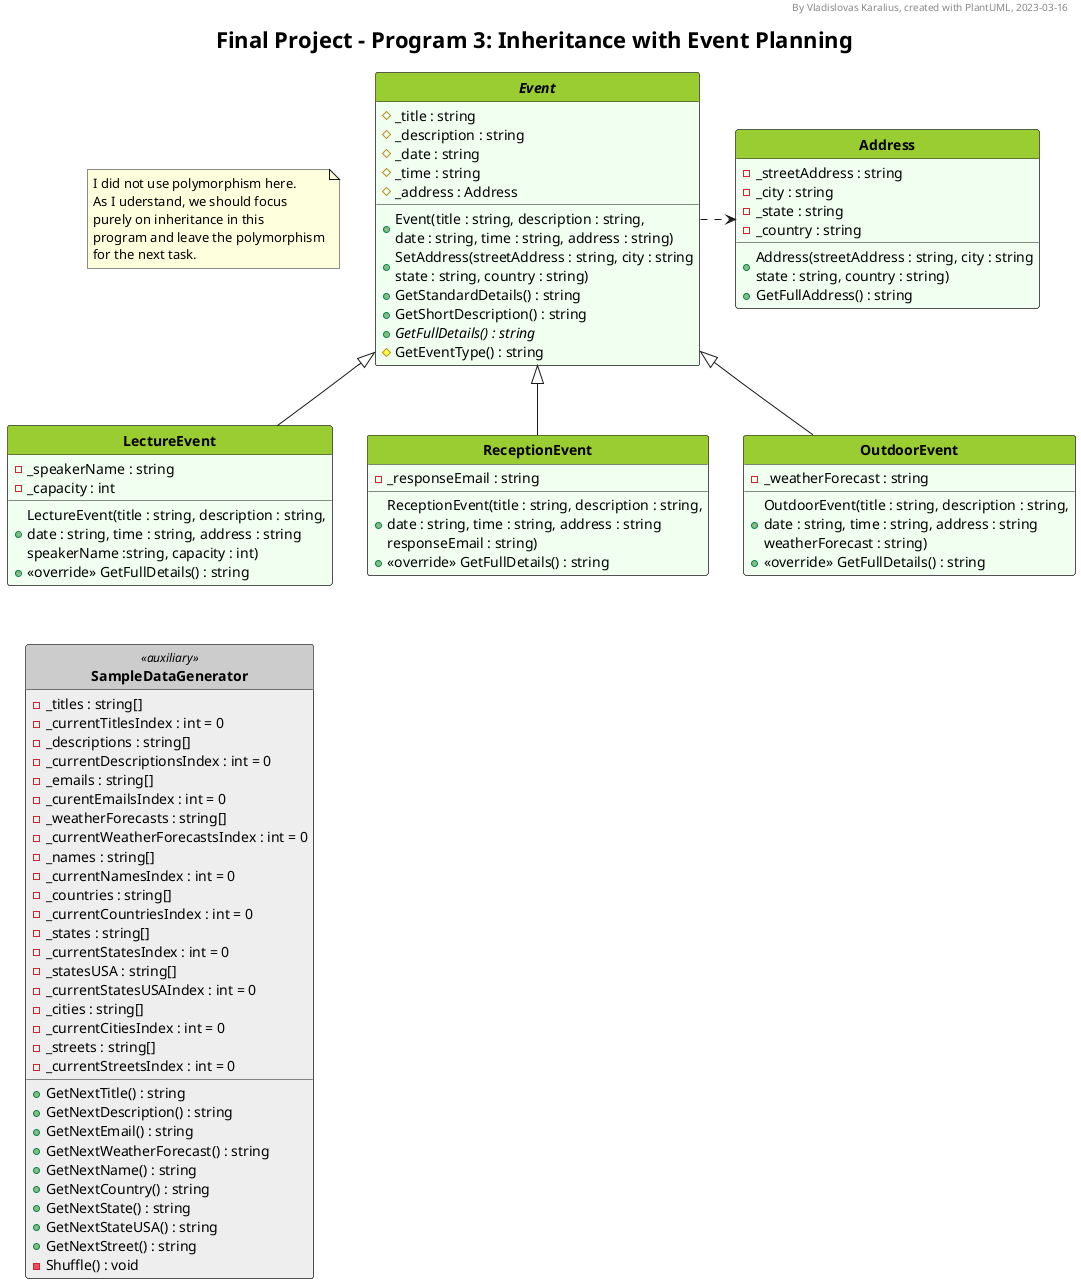 @startuml UML_diagram

'--Formatting options--
hide circle
hide empty members
'skinparam classAttributeIconSize 0
skinparam style strictuml
'skinparam groupInheritance 2
'skinparam linetype ortho
'skinparam Nodesep 15
'skinparam Ranksep 25
'left to right direction

'--Styling--
'skinparam BackgroundColor White/LightGreen
skinparam TitleFontSize 22

<style>
classDiagram {
  class {
    '-attributes and methods-
    'FontSize 14
    'FontColor black
    'BackgroundColor #fefece
    BackgroundColor #f0fff0
    'RoundCorner 0
    '-class name-
    header {
      'FontSize 12
      'FontColor Black
      FontStyle bold
      BackgroundColor YellowGreen
    }

    ' Alternative class style 1
    .gaming {
      BackgroundColor Bisque
      header {
        BackgroundColor Orange
      }
    }

    ' Alternative class style 2
    .auxiliary {
      BackgroundColor #eeeeee
      header {
        BackgroundColor #cccccc
      }
    }
  }
  
  ' note {
  '   BackgroundColor Yellow
  ' }
  legend {
    FontSize 18
  }
</style>

'--Header, title, caption--
header By Vladislovas Karalius, created with PlantUML, 2023-03-16
title Final Project - Program 3: Inheritance with Event Planning

'--Main--
abstract class Event {
  # _title : string
  # _description : string
  # _date : string
  # _time : string
  # _address : Address
  + Event(title : string, description : string,\ndate : string, time : string, address : string)
  + SetAddress(streetAddress : string, city : string\nstate : string, country : string)
  + GetStandardDetails() : string
  + GetShortDescription() : string
  + {abstract} GetFullDetails() : string
  # GetEventType() : string
}

class Address {
  - _streetAddress : string
  - _city : string
  - _state : string
  - _country : string
  + Address(streetAddress : string, city : string\nstate : string, country : string)
  + GetFullAddress() : string
}

class LectureEvent extends Event {
- _speakerName : string
- _capacity : int
+ LectureEvent(title : string, description : string,\ndate : string, time : string, address : string\nspeakerName :string, capacity : int)
+ <<override>> GetFullDetails() : string
}

class ReceptionEvent extends Event {
- _responseEmail : string
+ ReceptionEvent(title : string, description : string,\ndate : string, time : string, address : string\nresponseEmail : string)
+ <<override>> GetFullDetails() : string
}

class OutdoorEvent extends Event {
- _weatherForecast : string
+ OutdoorEvent(title : string, description : string,\ndate : string, time : string, address : string\nweatherForecast : string)
+ <<override>> GetFullDetails() : string
}

class SampleDataGenerator <<auxiliary>> {
  - _titles : string[]
  - _currentTitlesIndex : int = 0
  - _descriptions : string[]
  - _currentDescriptionsIndex : int = 0
  - _emails : string[]
  - _curentEmailsIndex : int = 0
  - _weatherForecasts : string[]
  - _currentWeatherForecastsIndex : int = 0
  - _names : string[]
  - _currentNamesIndex : int = 0
  - _countries : string[]
  - _currentCountriesIndex : int = 0
  - _states : string[]
  - _currentStatesIndex : int = 0
  - _statesUSA : string[]
  - _currentStatesUSAIndex : int = 0
  - _cities : string[]
  - _currentCitiesIndex : int = 0
  - _streets : string[]
  - _currentStreetsIndex : int = 0
  + GetNextTitle() : string
  + GetNextDescription() : string
  + GetNextEmail() : string
  + GetNextWeatherForecast() : string
  + GetNextName() : string
  + GetNextCountry() : string
  + GetNextState() : string
  + GetNextStateUSA() : string
  + GetNextStreet() : string
  - Shuffle() : void
}

note as Note1
I did not use polymorphism here.
As I uderstand, we should focus
purely on inheritance in this
program and leave the polymorphism
for the next task.
endnote

Event .> Address
Event .l[hidden] Note1
LectureEvent .[hidden]. SampleDataGenerator


'--Description--
' legend bottom
' <size:22>__**Core Requirements**__
' The program has one base class **Activity**. This class contains the attributes and methods
' that are common to all activities. Certain functions are put into separate classes as follows:
' endlegend

@enduml
